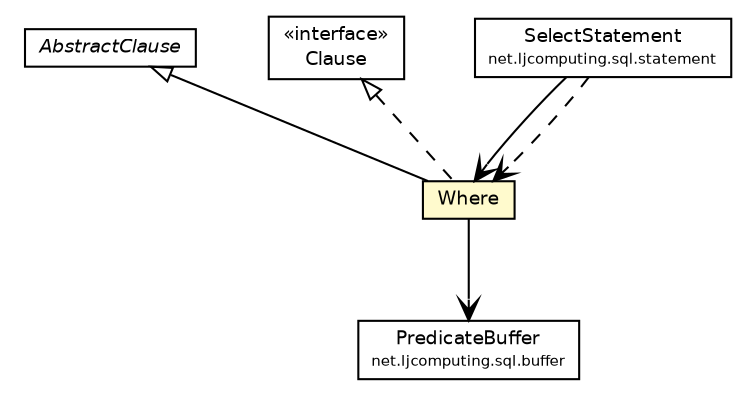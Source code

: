 #!/usr/local/bin/dot
#
# Class diagram 
# Generated by UMLGraph version R5_6 (http://www.umlgraph.org/)
#

digraph G {
	edge [fontname="Helvetica",fontsize=10,labelfontname="Helvetica",labelfontsize=10];
	node [fontname="Helvetica",fontsize=10,shape=plaintext];
	nodesep=0.25;
	ranksep=0.5;
	// net.ljcomputing.sql.clause.AbstractClause
	c1138 [label=<<table title="net.ljcomputing.sql.clause.AbstractClause" border="0" cellborder="1" cellspacing="0" cellpadding="2" port="p" href="./AbstractClause.html">
		<tr><td><table border="0" cellspacing="0" cellpadding="1">
<tr><td align="center" balign="center"><font face="Helvetica-Oblique"> AbstractClause </font></td></tr>
		</table></td></tr>
		</table>>, URL="./AbstractClause.html", fontname="Helvetica", fontcolor="black", fontsize=9.0];
	// net.ljcomputing.sql.clause.Where
	c1139 [label=<<table title="net.ljcomputing.sql.clause.Where" border="0" cellborder="1" cellspacing="0" cellpadding="2" port="p" bgcolor="lemonChiffon" href="./Where.html">
		<tr><td><table border="0" cellspacing="0" cellpadding="1">
<tr><td align="center" balign="center"> Where </td></tr>
		</table></td></tr>
		</table>>, URL="./Where.html", fontname="Helvetica", fontcolor="black", fontsize=9.0];
	// net.ljcomputing.sql.clause.Clause
	c1141 [label=<<table title="net.ljcomputing.sql.clause.Clause" border="0" cellborder="1" cellspacing="0" cellpadding="2" port="p" href="./Clause.html">
		<tr><td><table border="0" cellspacing="0" cellpadding="1">
<tr><td align="center" balign="center"> &#171;interface&#187; </td></tr>
<tr><td align="center" balign="center"> Clause </td></tr>
		</table></td></tr>
		</table>>, URL="./Clause.html", fontname="Helvetica", fontcolor="black", fontsize=9.0];
	// net.ljcomputing.sql.statement.SelectStatement
	c1148 [label=<<table title="net.ljcomputing.sql.statement.SelectStatement" border="0" cellborder="1" cellspacing="0" cellpadding="2" port="p" href="../statement/SelectStatement.html">
		<tr><td><table border="0" cellspacing="0" cellpadding="1">
<tr><td align="center" balign="center"> SelectStatement </td></tr>
<tr><td align="center" balign="center"><font point-size="7.0"> net.ljcomputing.sql.statement </font></td></tr>
		</table></td></tr>
		</table>>, URL="../statement/SelectStatement.html", fontname="Helvetica", fontcolor="black", fontsize=9.0];
	// net.ljcomputing.sql.buffer.PredicateBuffer
	c1153 [label=<<table title="net.ljcomputing.sql.buffer.PredicateBuffer" border="0" cellborder="1" cellspacing="0" cellpadding="2" port="p" href="../buffer/PredicateBuffer.html">
		<tr><td><table border="0" cellspacing="0" cellpadding="1">
<tr><td align="center" balign="center"> PredicateBuffer </td></tr>
<tr><td align="center" balign="center"><font point-size="7.0"> net.ljcomputing.sql.buffer </font></td></tr>
		</table></td></tr>
		</table>>, URL="../buffer/PredicateBuffer.html", fontname="Helvetica", fontcolor="black", fontsize=9.0];
	//net.ljcomputing.sql.clause.Where extends net.ljcomputing.sql.clause.AbstractClause
	c1138:p -> c1139:p [dir=back,arrowtail=empty];
	//net.ljcomputing.sql.clause.Where implements net.ljcomputing.sql.clause.Clause
	c1141:p -> c1139:p [dir=back,arrowtail=empty,style=dashed];
	// net.ljcomputing.sql.clause.Where NAVASSOC net.ljcomputing.sql.buffer.PredicateBuffer
	c1139:p -> c1153:p [taillabel="", label="", headlabel="", fontname="Helvetica", fontcolor="black", fontsize=10.0, color="black", arrowhead=open];
	// net.ljcomputing.sql.statement.SelectStatement NAVASSOC net.ljcomputing.sql.clause.Where
	c1148:p -> c1139:p [taillabel="", label="", headlabel="", fontname="Helvetica", fontcolor="black", fontsize=10.0, color="black", arrowhead=open];
	// net.ljcomputing.sql.statement.SelectStatement DEPEND net.ljcomputing.sql.clause.Where
	c1148:p -> c1139:p [taillabel="", label="", headlabel="", fontname="Helvetica", fontcolor="black", fontsize=10.0, color="black", arrowhead=open, style=dashed];
}

